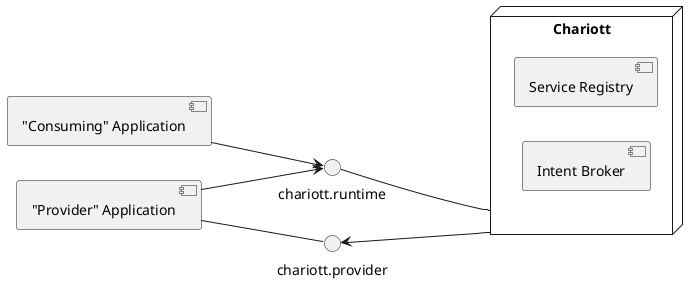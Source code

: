 @startuml

left to right direction
["Provider" Application] -down-> chariott.runtime
["Provider" Application] - chariott.provider
["Consuming" Application] --> chariott.runtime


node "Chariott" as chariott {
  [Service Registry]
  [Intent Broker]
  [Intent Broker]
}

chariott -up-- chariott.runtime
chariott -up--> chariott.provider

[Service Registry]
[Intent Broker]

[Service Registry] -[hidden]left-> [Intent Broker]
["Provider" Application] -[hidden]left-> ["Consuming" Application]
["Consuming" Application] -[hidden]down-> [Service Registry]

@enduml
